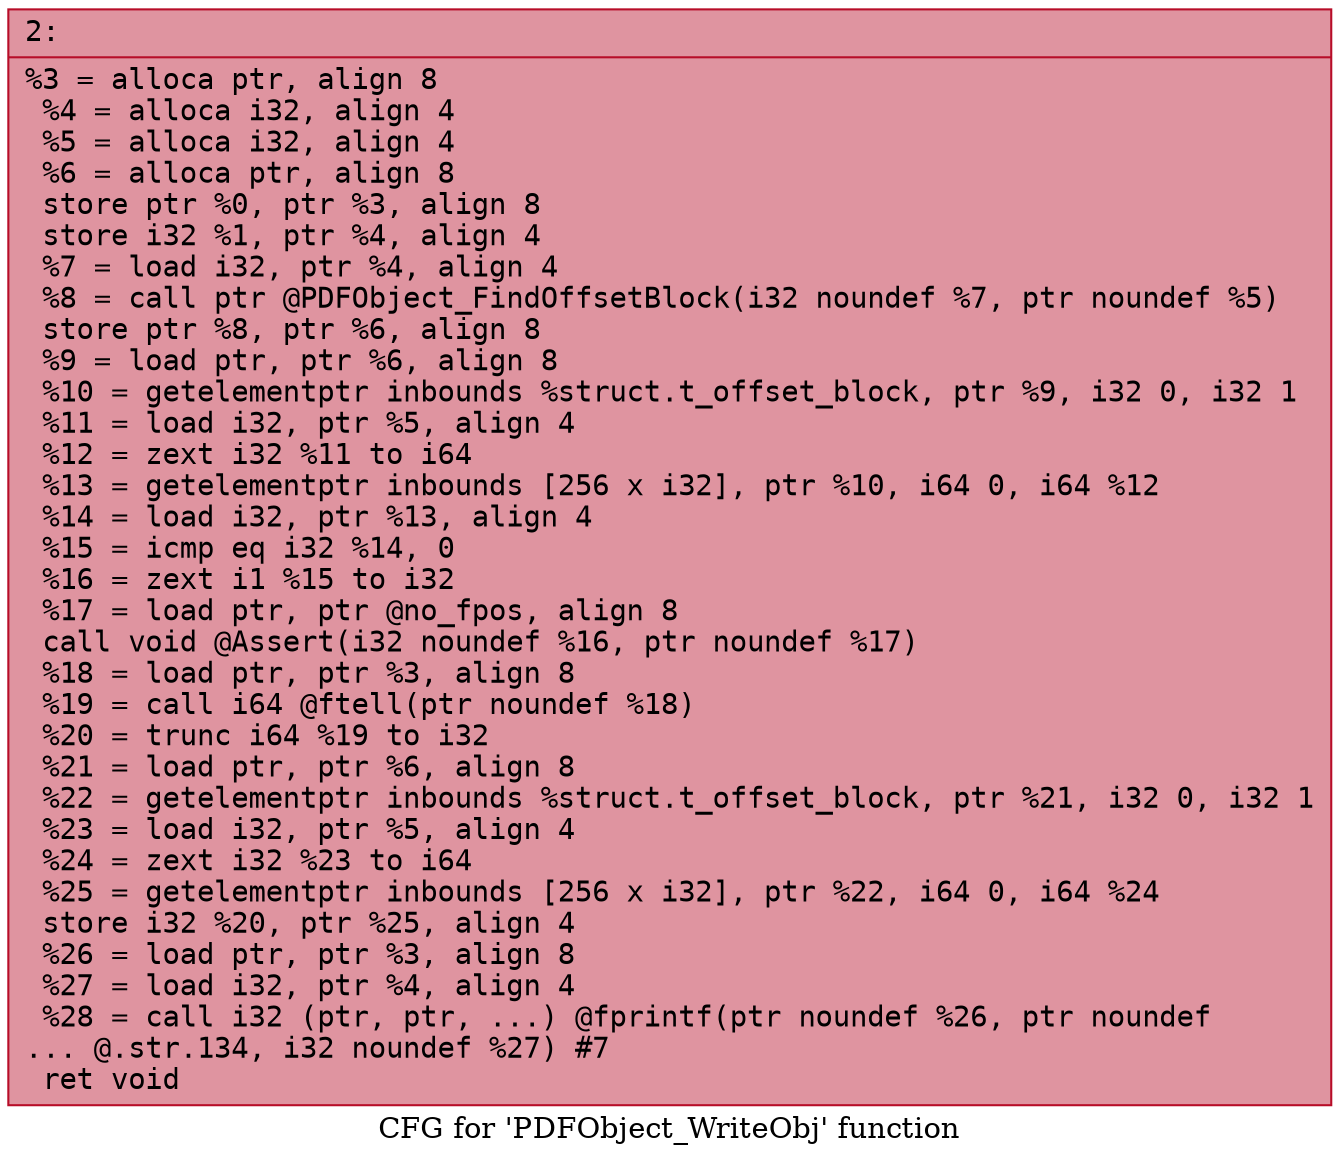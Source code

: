 digraph "CFG for 'PDFObject_WriteObj' function" {
	label="CFG for 'PDFObject_WriteObj' function";

	Node0x600000534dc0 [shape=record,color="#b70d28ff", style=filled, fillcolor="#b70d2870" fontname="Courier",label="{2:\l|  %3 = alloca ptr, align 8\l  %4 = alloca i32, align 4\l  %5 = alloca i32, align 4\l  %6 = alloca ptr, align 8\l  store ptr %0, ptr %3, align 8\l  store i32 %1, ptr %4, align 4\l  %7 = load i32, ptr %4, align 4\l  %8 = call ptr @PDFObject_FindOffsetBlock(i32 noundef %7, ptr noundef %5)\l  store ptr %8, ptr %6, align 8\l  %9 = load ptr, ptr %6, align 8\l  %10 = getelementptr inbounds %struct.t_offset_block, ptr %9, i32 0, i32 1\l  %11 = load i32, ptr %5, align 4\l  %12 = zext i32 %11 to i64\l  %13 = getelementptr inbounds [256 x i32], ptr %10, i64 0, i64 %12\l  %14 = load i32, ptr %13, align 4\l  %15 = icmp eq i32 %14, 0\l  %16 = zext i1 %15 to i32\l  %17 = load ptr, ptr @no_fpos, align 8\l  call void @Assert(i32 noundef %16, ptr noundef %17)\l  %18 = load ptr, ptr %3, align 8\l  %19 = call i64 @ftell(ptr noundef %18)\l  %20 = trunc i64 %19 to i32\l  %21 = load ptr, ptr %6, align 8\l  %22 = getelementptr inbounds %struct.t_offset_block, ptr %21, i32 0, i32 1\l  %23 = load i32, ptr %5, align 4\l  %24 = zext i32 %23 to i64\l  %25 = getelementptr inbounds [256 x i32], ptr %22, i64 0, i64 %24\l  store i32 %20, ptr %25, align 4\l  %26 = load ptr, ptr %3, align 8\l  %27 = load i32, ptr %4, align 4\l  %28 = call i32 (ptr, ptr, ...) @fprintf(ptr noundef %26, ptr noundef\l... @.str.134, i32 noundef %27) #7\l  ret void\l}"];
}
